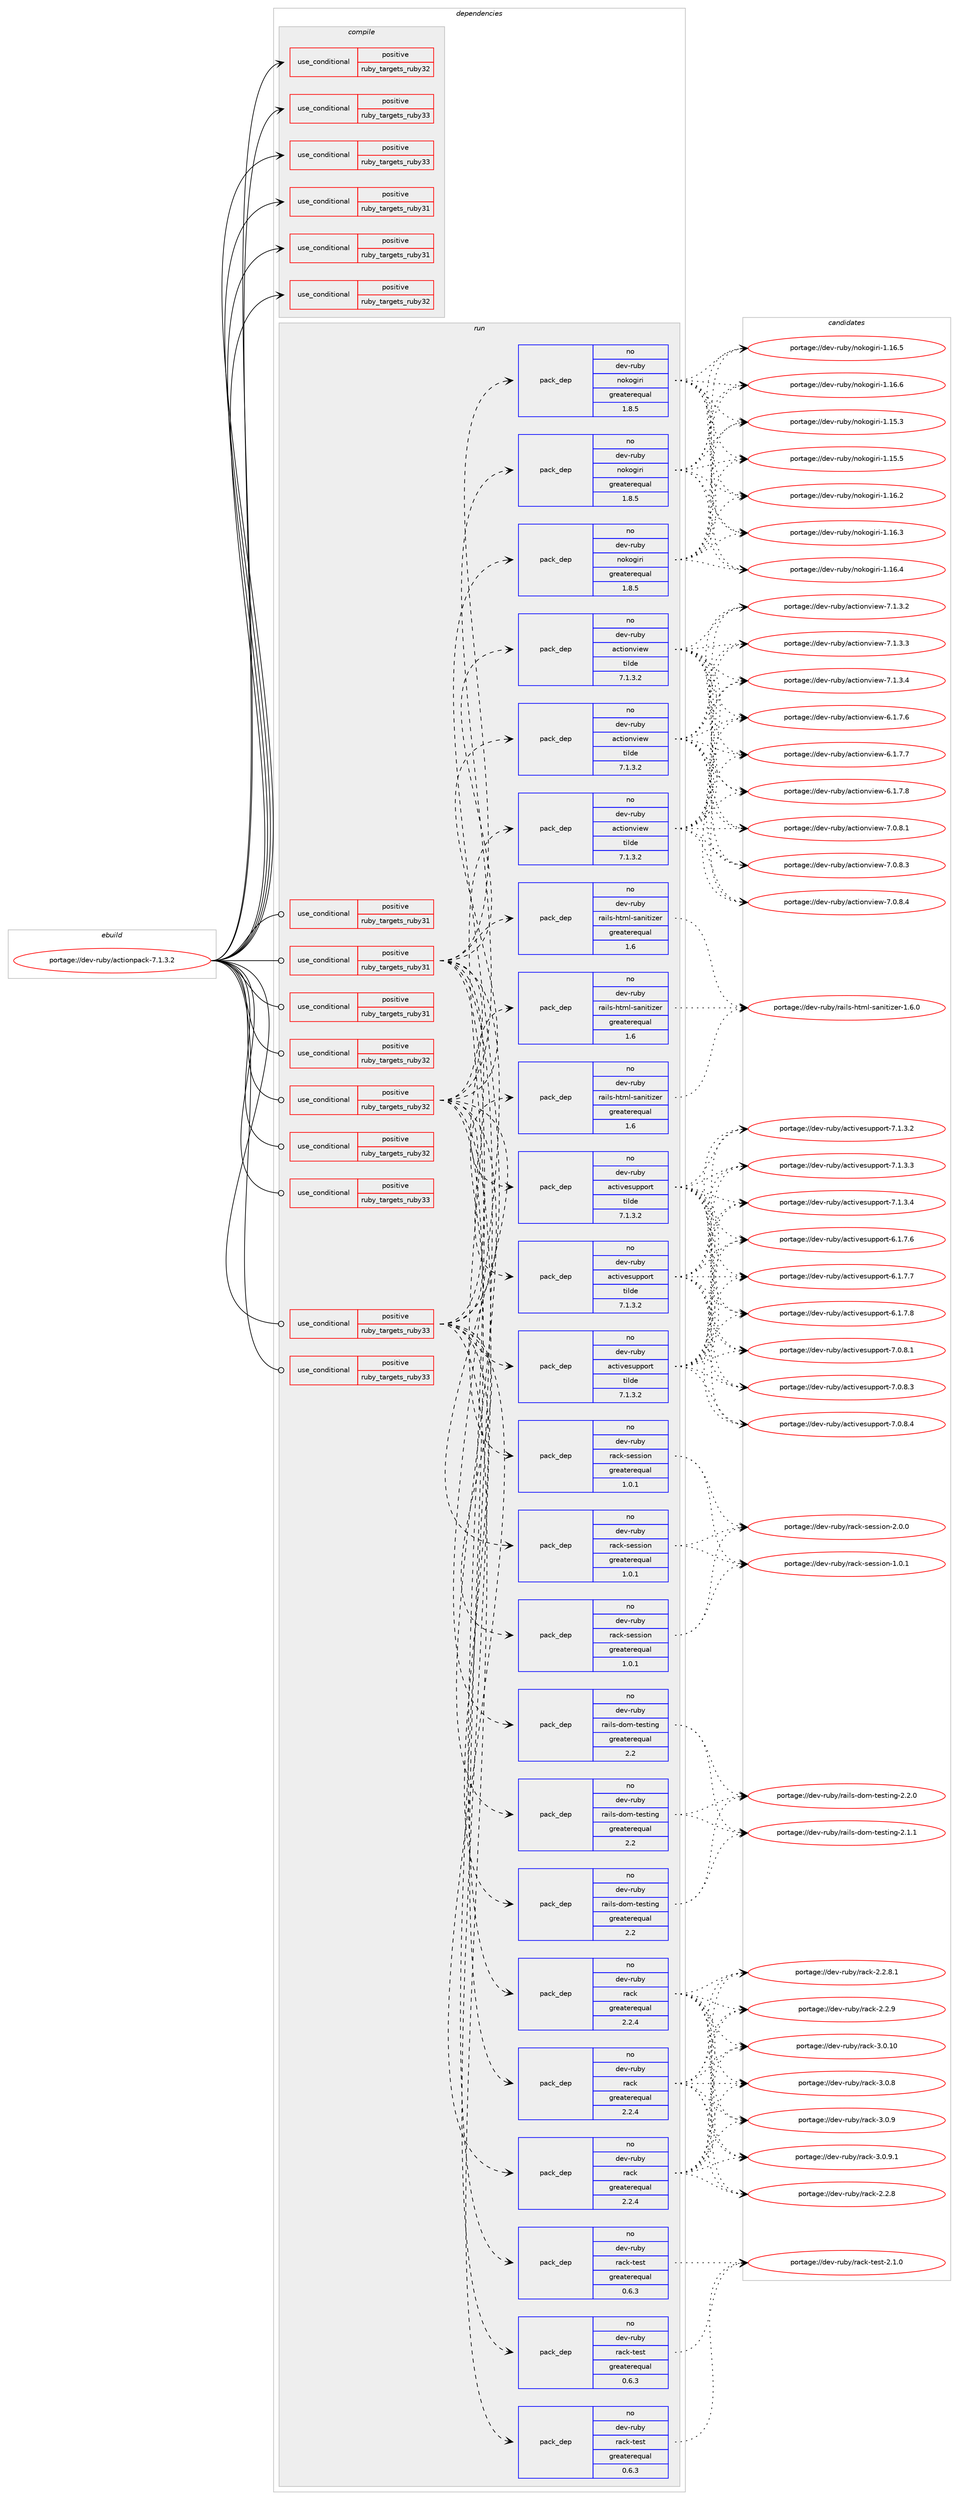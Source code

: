 digraph prolog {

# *************
# Graph options
# *************

newrank=true;
concentrate=true;
compound=true;
graph [rankdir=LR,fontname=Helvetica,fontsize=10,ranksep=1.5];#, ranksep=2.5, nodesep=0.2];
edge  [arrowhead=vee];
node  [fontname=Helvetica,fontsize=10];

# **********
# The ebuild
# **********

subgraph cluster_leftcol {
color=gray;
rank=same;
label=<<i>ebuild</i>>;
id [label="portage://dev-ruby/actionpack-7.1.3.2", color=red, width=4, href="../dev-ruby/actionpack-7.1.3.2.svg"];
}

# ****************
# The dependencies
# ****************

subgraph cluster_midcol {
color=gray;
label=<<i>dependencies</i>>;
subgraph cluster_compile {
fillcolor="#eeeeee";
style=filled;
label=<<i>compile</i>>;
subgraph cond41926 {
dependency87923 [label=<<TABLE BORDER="0" CELLBORDER="1" CELLSPACING="0" CELLPADDING="4"><TR><TD ROWSPAN="3" CELLPADDING="10">use_conditional</TD></TR><TR><TD>positive</TD></TR><TR><TD>ruby_targets_ruby31</TD></TR></TABLE>>, shape=none, color=red];
# *** BEGIN UNKNOWN DEPENDENCY TYPE (TODO) ***
# dependency87923 -> package_dependency(portage://dev-ruby/actionpack-7.1.3.2,install,no,dev-lang,ruby,none,[,,],[slot(3.1)],[])
# *** END UNKNOWN DEPENDENCY TYPE (TODO) ***

}
id:e -> dependency87923:w [weight=20,style="solid",arrowhead="vee"];
subgraph cond41927 {
dependency87924 [label=<<TABLE BORDER="0" CELLBORDER="1" CELLSPACING="0" CELLPADDING="4"><TR><TD ROWSPAN="3" CELLPADDING="10">use_conditional</TD></TR><TR><TD>positive</TD></TR><TR><TD>ruby_targets_ruby31</TD></TR></TABLE>>, shape=none, color=red];
# *** BEGIN UNKNOWN DEPENDENCY TYPE (TODO) ***
# dependency87924 -> package_dependency(portage://dev-ruby/actionpack-7.1.3.2,install,no,virtual,rubygems,none,[,,],[],[use(enable(ruby_targets_ruby31),negative)])
# *** END UNKNOWN DEPENDENCY TYPE (TODO) ***

}
id:e -> dependency87924:w [weight=20,style="solid",arrowhead="vee"];
subgraph cond41928 {
dependency87925 [label=<<TABLE BORDER="0" CELLBORDER="1" CELLSPACING="0" CELLPADDING="4"><TR><TD ROWSPAN="3" CELLPADDING="10">use_conditional</TD></TR><TR><TD>positive</TD></TR><TR><TD>ruby_targets_ruby32</TD></TR></TABLE>>, shape=none, color=red];
# *** BEGIN UNKNOWN DEPENDENCY TYPE (TODO) ***
# dependency87925 -> package_dependency(portage://dev-ruby/actionpack-7.1.3.2,install,no,dev-lang,ruby,none,[,,],[slot(3.2)],[])
# *** END UNKNOWN DEPENDENCY TYPE (TODO) ***

}
id:e -> dependency87925:w [weight=20,style="solid",arrowhead="vee"];
subgraph cond41929 {
dependency87926 [label=<<TABLE BORDER="0" CELLBORDER="1" CELLSPACING="0" CELLPADDING="4"><TR><TD ROWSPAN="3" CELLPADDING="10">use_conditional</TD></TR><TR><TD>positive</TD></TR><TR><TD>ruby_targets_ruby32</TD></TR></TABLE>>, shape=none, color=red];
# *** BEGIN UNKNOWN DEPENDENCY TYPE (TODO) ***
# dependency87926 -> package_dependency(portage://dev-ruby/actionpack-7.1.3.2,install,no,virtual,rubygems,none,[,,],[],[use(enable(ruby_targets_ruby32),negative)])
# *** END UNKNOWN DEPENDENCY TYPE (TODO) ***

}
id:e -> dependency87926:w [weight=20,style="solid",arrowhead="vee"];
subgraph cond41930 {
dependency87927 [label=<<TABLE BORDER="0" CELLBORDER="1" CELLSPACING="0" CELLPADDING="4"><TR><TD ROWSPAN="3" CELLPADDING="10">use_conditional</TD></TR><TR><TD>positive</TD></TR><TR><TD>ruby_targets_ruby33</TD></TR></TABLE>>, shape=none, color=red];
# *** BEGIN UNKNOWN DEPENDENCY TYPE (TODO) ***
# dependency87927 -> package_dependency(portage://dev-ruby/actionpack-7.1.3.2,install,no,dev-lang,ruby,none,[,,],[slot(3.3)],[])
# *** END UNKNOWN DEPENDENCY TYPE (TODO) ***

}
id:e -> dependency87927:w [weight=20,style="solid",arrowhead="vee"];
subgraph cond41931 {
dependency87928 [label=<<TABLE BORDER="0" CELLBORDER="1" CELLSPACING="0" CELLPADDING="4"><TR><TD ROWSPAN="3" CELLPADDING="10">use_conditional</TD></TR><TR><TD>positive</TD></TR><TR><TD>ruby_targets_ruby33</TD></TR></TABLE>>, shape=none, color=red];
# *** BEGIN UNKNOWN DEPENDENCY TYPE (TODO) ***
# dependency87928 -> package_dependency(portage://dev-ruby/actionpack-7.1.3.2,install,no,virtual,rubygems,none,[,,],[],[use(enable(ruby_targets_ruby33),negative)])
# *** END UNKNOWN DEPENDENCY TYPE (TODO) ***

}
id:e -> dependency87928:w [weight=20,style="solid",arrowhead="vee"];
}
subgraph cluster_compileandrun {
fillcolor="#eeeeee";
style=filled;
label=<<i>compile and run</i>>;
}
subgraph cluster_run {
fillcolor="#eeeeee";
style=filled;
label=<<i>run</i>>;
subgraph cond41932 {
dependency87929 [label=<<TABLE BORDER="0" CELLBORDER="1" CELLSPACING="0" CELLPADDING="4"><TR><TD ROWSPAN="3" CELLPADDING="10">use_conditional</TD></TR><TR><TD>positive</TD></TR><TR><TD>ruby_targets_ruby31</TD></TR></TABLE>>, shape=none, color=red];
# *** BEGIN UNKNOWN DEPENDENCY TYPE (TODO) ***
# dependency87929 -> package_dependency(portage://dev-ruby/actionpack-7.1.3.2,run,no,dev-lang,ruby,none,[,,],[slot(3.1)],[])
# *** END UNKNOWN DEPENDENCY TYPE (TODO) ***

}
id:e -> dependency87929:w [weight=20,style="solid",arrowhead="odot"];
subgraph cond41933 {
dependency87930 [label=<<TABLE BORDER="0" CELLBORDER="1" CELLSPACING="0" CELLPADDING="4"><TR><TD ROWSPAN="3" CELLPADDING="10">use_conditional</TD></TR><TR><TD>positive</TD></TR><TR><TD>ruby_targets_ruby31</TD></TR></TABLE>>, shape=none, color=red];
subgraph pack44757 {
dependency87931 [label=<<TABLE BORDER="0" CELLBORDER="1" CELLSPACING="0" CELLPADDING="4" WIDTH="220"><TR><TD ROWSPAN="6" CELLPADDING="30">pack_dep</TD></TR><TR><TD WIDTH="110">no</TD></TR><TR><TD>dev-ruby</TD></TR><TR><TD>actionview</TD></TR><TR><TD>tilde</TD></TR><TR><TD>7.1.3.2</TD></TR></TABLE>>, shape=none, color=blue];
}
dependency87930:e -> dependency87931:w [weight=20,style="dashed",arrowhead="vee"];
subgraph pack44758 {
dependency87932 [label=<<TABLE BORDER="0" CELLBORDER="1" CELLSPACING="0" CELLPADDING="4" WIDTH="220"><TR><TD ROWSPAN="6" CELLPADDING="30">pack_dep</TD></TR><TR><TD WIDTH="110">no</TD></TR><TR><TD>dev-ruby</TD></TR><TR><TD>activesupport</TD></TR><TR><TD>tilde</TD></TR><TR><TD>7.1.3.2</TD></TR></TABLE>>, shape=none, color=blue];
}
dependency87930:e -> dependency87932:w [weight=20,style="dashed",arrowhead="vee"];
subgraph pack44759 {
dependency87933 [label=<<TABLE BORDER="0" CELLBORDER="1" CELLSPACING="0" CELLPADDING="4" WIDTH="220"><TR><TD ROWSPAN="6" CELLPADDING="30">pack_dep</TD></TR><TR><TD WIDTH="110">no</TD></TR><TR><TD>dev-ruby</TD></TR><TR><TD>nokogiri</TD></TR><TR><TD>greaterequal</TD></TR><TR><TD>1.8.5</TD></TR></TABLE>>, shape=none, color=blue];
}
dependency87930:e -> dependency87933:w [weight=20,style="dashed",arrowhead="vee"];
subgraph pack44760 {
dependency87934 [label=<<TABLE BORDER="0" CELLBORDER="1" CELLSPACING="0" CELLPADDING="4" WIDTH="220"><TR><TD ROWSPAN="6" CELLPADDING="30">pack_dep</TD></TR><TR><TD WIDTH="110">no</TD></TR><TR><TD>dev-ruby</TD></TR><TR><TD>rack</TD></TR><TR><TD>greaterequal</TD></TR><TR><TD>2.2.4</TD></TR></TABLE>>, shape=none, color=blue];
}
dependency87930:e -> dependency87934:w [weight=20,style="dashed",arrowhead="vee"];
subgraph pack44761 {
dependency87935 [label=<<TABLE BORDER="0" CELLBORDER="1" CELLSPACING="0" CELLPADDING="4" WIDTH="220"><TR><TD ROWSPAN="6" CELLPADDING="30">pack_dep</TD></TR><TR><TD WIDTH="110">no</TD></TR><TR><TD>dev-ruby</TD></TR><TR><TD>rack-session</TD></TR><TR><TD>greaterequal</TD></TR><TR><TD>1.0.1</TD></TR></TABLE>>, shape=none, color=blue];
}
dependency87930:e -> dependency87935:w [weight=20,style="dashed",arrowhead="vee"];
subgraph pack44762 {
dependency87936 [label=<<TABLE BORDER="0" CELLBORDER="1" CELLSPACING="0" CELLPADDING="4" WIDTH="220"><TR><TD ROWSPAN="6" CELLPADDING="30">pack_dep</TD></TR><TR><TD WIDTH="110">no</TD></TR><TR><TD>dev-ruby</TD></TR><TR><TD>rack-test</TD></TR><TR><TD>greaterequal</TD></TR><TR><TD>0.6.3</TD></TR></TABLE>>, shape=none, color=blue];
}
dependency87930:e -> dependency87936:w [weight=20,style="dashed",arrowhead="vee"];
subgraph pack44763 {
dependency87937 [label=<<TABLE BORDER="0" CELLBORDER="1" CELLSPACING="0" CELLPADDING="4" WIDTH="220"><TR><TD ROWSPAN="6" CELLPADDING="30">pack_dep</TD></TR><TR><TD WIDTH="110">no</TD></TR><TR><TD>dev-ruby</TD></TR><TR><TD>rails-dom-testing</TD></TR><TR><TD>greaterequal</TD></TR><TR><TD>2.2</TD></TR></TABLE>>, shape=none, color=blue];
}
dependency87930:e -> dependency87937:w [weight=20,style="dashed",arrowhead="vee"];
subgraph pack44764 {
dependency87938 [label=<<TABLE BORDER="0" CELLBORDER="1" CELLSPACING="0" CELLPADDING="4" WIDTH="220"><TR><TD ROWSPAN="6" CELLPADDING="30">pack_dep</TD></TR><TR><TD WIDTH="110">no</TD></TR><TR><TD>dev-ruby</TD></TR><TR><TD>rails-html-sanitizer</TD></TR><TR><TD>greaterequal</TD></TR><TR><TD>1.6</TD></TR></TABLE>>, shape=none, color=blue];
}
dependency87930:e -> dependency87938:w [weight=20,style="dashed",arrowhead="vee"];
}
id:e -> dependency87930:w [weight=20,style="solid",arrowhead="odot"];
subgraph cond41934 {
dependency87939 [label=<<TABLE BORDER="0" CELLBORDER="1" CELLSPACING="0" CELLPADDING="4"><TR><TD ROWSPAN="3" CELLPADDING="10">use_conditional</TD></TR><TR><TD>positive</TD></TR><TR><TD>ruby_targets_ruby31</TD></TR></TABLE>>, shape=none, color=red];
# *** BEGIN UNKNOWN DEPENDENCY TYPE (TODO) ***
# dependency87939 -> package_dependency(portage://dev-ruby/actionpack-7.1.3.2,run,no,virtual,rubygems,none,[,,],[],[use(enable(ruby_targets_ruby31),negative)])
# *** END UNKNOWN DEPENDENCY TYPE (TODO) ***

}
id:e -> dependency87939:w [weight=20,style="solid",arrowhead="odot"];
subgraph cond41935 {
dependency87940 [label=<<TABLE BORDER="0" CELLBORDER="1" CELLSPACING="0" CELLPADDING="4"><TR><TD ROWSPAN="3" CELLPADDING="10">use_conditional</TD></TR><TR><TD>positive</TD></TR><TR><TD>ruby_targets_ruby32</TD></TR></TABLE>>, shape=none, color=red];
# *** BEGIN UNKNOWN DEPENDENCY TYPE (TODO) ***
# dependency87940 -> package_dependency(portage://dev-ruby/actionpack-7.1.3.2,run,no,dev-lang,ruby,none,[,,],[slot(3.2)],[])
# *** END UNKNOWN DEPENDENCY TYPE (TODO) ***

}
id:e -> dependency87940:w [weight=20,style="solid",arrowhead="odot"];
subgraph cond41936 {
dependency87941 [label=<<TABLE BORDER="0" CELLBORDER="1" CELLSPACING="0" CELLPADDING="4"><TR><TD ROWSPAN="3" CELLPADDING="10">use_conditional</TD></TR><TR><TD>positive</TD></TR><TR><TD>ruby_targets_ruby32</TD></TR></TABLE>>, shape=none, color=red];
subgraph pack44765 {
dependency87942 [label=<<TABLE BORDER="0" CELLBORDER="1" CELLSPACING="0" CELLPADDING="4" WIDTH="220"><TR><TD ROWSPAN="6" CELLPADDING="30">pack_dep</TD></TR><TR><TD WIDTH="110">no</TD></TR><TR><TD>dev-ruby</TD></TR><TR><TD>actionview</TD></TR><TR><TD>tilde</TD></TR><TR><TD>7.1.3.2</TD></TR></TABLE>>, shape=none, color=blue];
}
dependency87941:e -> dependency87942:w [weight=20,style="dashed",arrowhead="vee"];
subgraph pack44766 {
dependency87943 [label=<<TABLE BORDER="0" CELLBORDER="1" CELLSPACING="0" CELLPADDING="4" WIDTH="220"><TR><TD ROWSPAN="6" CELLPADDING="30">pack_dep</TD></TR><TR><TD WIDTH="110">no</TD></TR><TR><TD>dev-ruby</TD></TR><TR><TD>activesupport</TD></TR><TR><TD>tilde</TD></TR><TR><TD>7.1.3.2</TD></TR></TABLE>>, shape=none, color=blue];
}
dependency87941:e -> dependency87943:w [weight=20,style="dashed",arrowhead="vee"];
subgraph pack44767 {
dependency87944 [label=<<TABLE BORDER="0" CELLBORDER="1" CELLSPACING="0" CELLPADDING="4" WIDTH="220"><TR><TD ROWSPAN="6" CELLPADDING="30">pack_dep</TD></TR><TR><TD WIDTH="110">no</TD></TR><TR><TD>dev-ruby</TD></TR><TR><TD>nokogiri</TD></TR><TR><TD>greaterequal</TD></TR><TR><TD>1.8.5</TD></TR></TABLE>>, shape=none, color=blue];
}
dependency87941:e -> dependency87944:w [weight=20,style="dashed",arrowhead="vee"];
subgraph pack44768 {
dependency87945 [label=<<TABLE BORDER="0" CELLBORDER="1" CELLSPACING="0" CELLPADDING="4" WIDTH="220"><TR><TD ROWSPAN="6" CELLPADDING="30">pack_dep</TD></TR><TR><TD WIDTH="110">no</TD></TR><TR><TD>dev-ruby</TD></TR><TR><TD>rack</TD></TR><TR><TD>greaterequal</TD></TR><TR><TD>2.2.4</TD></TR></TABLE>>, shape=none, color=blue];
}
dependency87941:e -> dependency87945:w [weight=20,style="dashed",arrowhead="vee"];
subgraph pack44769 {
dependency87946 [label=<<TABLE BORDER="0" CELLBORDER="1" CELLSPACING="0" CELLPADDING="4" WIDTH="220"><TR><TD ROWSPAN="6" CELLPADDING="30">pack_dep</TD></TR><TR><TD WIDTH="110">no</TD></TR><TR><TD>dev-ruby</TD></TR><TR><TD>rack-session</TD></TR><TR><TD>greaterequal</TD></TR><TR><TD>1.0.1</TD></TR></TABLE>>, shape=none, color=blue];
}
dependency87941:e -> dependency87946:w [weight=20,style="dashed",arrowhead="vee"];
subgraph pack44770 {
dependency87947 [label=<<TABLE BORDER="0" CELLBORDER="1" CELLSPACING="0" CELLPADDING="4" WIDTH="220"><TR><TD ROWSPAN="6" CELLPADDING="30">pack_dep</TD></TR><TR><TD WIDTH="110">no</TD></TR><TR><TD>dev-ruby</TD></TR><TR><TD>rack-test</TD></TR><TR><TD>greaterequal</TD></TR><TR><TD>0.6.3</TD></TR></TABLE>>, shape=none, color=blue];
}
dependency87941:e -> dependency87947:w [weight=20,style="dashed",arrowhead="vee"];
subgraph pack44771 {
dependency87948 [label=<<TABLE BORDER="0" CELLBORDER="1" CELLSPACING="0" CELLPADDING="4" WIDTH="220"><TR><TD ROWSPAN="6" CELLPADDING="30">pack_dep</TD></TR><TR><TD WIDTH="110">no</TD></TR><TR><TD>dev-ruby</TD></TR><TR><TD>rails-dom-testing</TD></TR><TR><TD>greaterequal</TD></TR><TR><TD>2.2</TD></TR></TABLE>>, shape=none, color=blue];
}
dependency87941:e -> dependency87948:w [weight=20,style="dashed",arrowhead="vee"];
subgraph pack44772 {
dependency87949 [label=<<TABLE BORDER="0" CELLBORDER="1" CELLSPACING="0" CELLPADDING="4" WIDTH="220"><TR><TD ROWSPAN="6" CELLPADDING="30">pack_dep</TD></TR><TR><TD WIDTH="110">no</TD></TR><TR><TD>dev-ruby</TD></TR><TR><TD>rails-html-sanitizer</TD></TR><TR><TD>greaterequal</TD></TR><TR><TD>1.6</TD></TR></TABLE>>, shape=none, color=blue];
}
dependency87941:e -> dependency87949:w [weight=20,style="dashed",arrowhead="vee"];
}
id:e -> dependency87941:w [weight=20,style="solid",arrowhead="odot"];
subgraph cond41937 {
dependency87950 [label=<<TABLE BORDER="0" CELLBORDER="1" CELLSPACING="0" CELLPADDING="4"><TR><TD ROWSPAN="3" CELLPADDING="10">use_conditional</TD></TR><TR><TD>positive</TD></TR><TR><TD>ruby_targets_ruby32</TD></TR></TABLE>>, shape=none, color=red];
# *** BEGIN UNKNOWN DEPENDENCY TYPE (TODO) ***
# dependency87950 -> package_dependency(portage://dev-ruby/actionpack-7.1.3.2,run,no,virtual,rubygems,none,[,,],[],[use(enable(ruby_targets_ruby32),negative)])
# *** END UNKNOWN DEPENDENCY TYPE (TODO) ***

}
id:e -> dependency87950:w [weight=20,style="solid",arrowhead="odot"];
subgraph cond41938 {
dependency87951 [label=<<TABLE BORDER="0" CELLBORDER="1" CELLSPACING="0" CELLPADDING="4"><TR><TD ROWSPAN="3" CELLPADDING="10">use_conditional</TD></TR><TR><TD>positive</TD></TR><TR><TD>ruby_targets_ruby33</TD></TR></TABLE>>, shape=none, color=red];
# *** BEGIN UNKNOWN DEPENDENCY TYPE (TODO) ***
# dependency87951 -> package_dependency(portage://dev-ruby/actionpack-7.1.3.2,run,no,dev-lang,ruby,none,[,,],[slot(3.3)],[])
# *** END UNKNOWN DEPENDENCY TYPE (TODO) ***

}
id:e -> dependency87951:w [weight=20,style="solid",arrowhead="odot"];
subgraph cond41939 {
dependency87952 [label=<<TABLE BORDER="0" CELLBORDER="1" CELLSPACING="0" CELLPADDING="4"><TR><TD ROWSPAN="3" CELLPADDING="10">use_conditional</TD></TR><TR><TD>positive</TD></TR><TR><TD>ruby_targets_ruby33</TD></TR></TABLE>>, shape=none, color=red];
subgraph pack44773 {
dependency87953 [label=<<TABLE BORDER="0" CELLBORDER="1" CELLSPACING="0" CELLPADDING="4" WIDTH="220"><TR><TD ROWSPAN="6" CELLPADDING="30">pack_dep</TD></TR><TR><TD WIDTH="110">no</TD></TR><TR><TD>dev-ruby</TD></TR><TR><TD>actionview</TD></TR><TR><TD>tilde</TD></TR><TR><TD>7.1.3.2</TD></TR></TABLE>>, shape=none, color=blue];
}
dependency87952:e -> dependency87953:w [weight=20,style="dashed",arrowhead="vee"];
subgraph pack44774 {
dependency87954 [label=<<TABLE BORDER="0" CELLBORDER="1" CELLSPACING="0" CELLPADDING="4" WIDTH="220"><TR><TD ROWSPAN="6" CELLPADDING="30">pack_dep</TD></TR><TR><TD WIDTH="110">no</TD></TR><TR><TD>dev-ruby</TD></TR><TR><TD>activesupport</TD></TR><TR><TD>tilde</TD></TR><TR><TD>7.1.3.2</TD></TR></TABLE>>, shape=none, color=blue];
}
dependency87952:e -> dependency87954:w [weight=20,style="dashed",arrowhead="vee"];
subgraph pack44775 {
dependency87955 [label=<<TABLE BORDER="0" CELLBORDER="1" CELLSPACING="0" CELLPADDING="4" WIDTH="220"><TR><TD ROWSPAN="6" CELLPADDING="30">pack_dep</TD></TR><TR><TD WIDTH="110">no</TD></TR><TR><TD>dev-ruby</TD></TR><TR><TD>nokogiri</TD></TR><TR><TD>greaterequal</TD></TR><TR><TD>1.8.5</TD></TR></TABLE>>, shape=none, color=blue];
}
dependency87952:e -> dependency87955:w [weight=20,style="dashed",arrowhead="vee"];
subgraph pack44776 {
dependency87956 [label=<<TABLE BORDER="0" CELLBORDER="1" CELLSPACING="0" CELLPADDING="4" WIDTH="220"><TR><TD ROWSPAN="6" CELLPADDING="30">pack_dep</TD></TR><TR><TD WIDTH="110">no</TD></TR><TR><TD>dev-ruby</TD></TR><TR><TD>rack</TD></TR><TR><TD>greaterequal</TD></TR><TR><TD>2.2.4</TD></TR></TABLE>>, shape=none, color=blue];
}
dependency87952:e -> dependency87956:w [weight=20,style="dashed",arrowhead="vee"];
subgraph pack44777 {
dependency87957 [label=<<TABLE BORDER="0" CELLBORDER="1" CELLSPACING="0" CELLPADDING="4" WIDTH="220"><TR><TD ROWSPAN="6" CELLPADDING="30">pack_dep</TD></TR><TR><TD WIDTH="110">no</TD></TR><TR><TD>dev-ruby</TD></TR><TR><TD>rack-session</TD></TR><TR><TD>greaterequal</TD></TR><TR><TD>1.0.1</TD></TR></TABLE>>, shape=none, color=blue];
}
dependency87952:e -> dependency87957:w [weight=20,style="dashed",arrowhead="vee"];
subgraph pack44778 {
dependency87958 [label=<<TABLE BORDER="0" CELLBORDER="1" CELLSPACING="0" CELLPADDING="4" WIDTH="220"><TR><TD ROWSPAN="6" CELLPADDING="30">pack_dep</TD></TR><TR><TD WIDTH="110">no</TD></TR><TR><TD>dev-ruby</TD></TR><TR><TD>rack-test</TD></TR><TR><TD>greaterequal</TD></TR><TR><TD>0.6.3</TD></TR></TABLE>>, shape=none, color=blue];
}
dependency87952:e -> dependency87958:w [weight=20,style="dashed",arrowhead="vee"];
subgraph pack44779 {
dependency87959 [label=<<TABLE BORDER="0" CELLBORDER="1" CELLSPACING="0" CELLPADDING="4" WIDTH="220"><TR><TD ROWSPAN="6" CELLPADDING="30">pack_dep</TD></TR><TR><TD WIDTH="110">no</TD></TR><TR><TD>dev-ruby</TD></TR><TR><TD>rails-dom-testing</TD></TR><TR><TD>greaterequal</TD></TR><TR><TD>2.2</TD></TR></TABLE>>, shape=none, color=blue];
}
dependency87952:e -> dependency87959:w [weight=20,style="dashed",arrowhead="vee"];
subgraph pack44780 {
dependency87960 [label=<<TABLE BORDER="0" CELLBORDER="1" CELLSPACING="0" CELLPADDING="4" WIDTH="220"><TR><TD ROWSPAN="6" CELLPADDING="30">pack_dep</TD></TR><TR><TD WIDTH="110">no</TD></TR><TR><TD>dev-ruby</TD></TR><TR><TD>rails-html-sanitizer</TD></TR><TR><TD>greaterequal</TD></TR><TR><TD>1.6</TD></TR></TABLE>>, shape=none, color=blue];
}
dependency87952:e -> dependency87960:w [weight=20,style="dashed",arrowhead="vee"];
}
id:e -> dependency87952:w [weight=20,style="solid",arrowhead="odot"];
subgraph cond41940 {
dependency87961 [label=<<TABLE BORDER="0" CELLBORDER="1" CELLSPACING="0" CELLPADDING="4"><TR><TD ROWSPAN="3" CELLPADDING="10">use_conditional</TD></TR><TR><TD>positive</TD></TR><TR><TD>ruby_targets_ruby33</TD></TR></TABLE>>, shape=none, color=red];
# *** BEGIN UNKNOWN DEPENDENCY TYPE (TODO) ***
# dependency87961 -> package_dependency(portage://dev-ruby/actionpack-7.1.3.2,run,no,virtual,rubygems,none,[,,],[],[use(enable(ruby_targets_ruby33),negative)])
# *** END UNKNOWN DEPENDENCY TYPE (TODO) ***

}
id:e -> dependency87961:w [weight=20,style="solid",arrowhead="odot"];
}
}

# **************
# The candidates
# **************

subgraph cluster_choices {
rank=same;
color=gray;
label=<<i>candidates</i>>;

subgraph choice44757 {
color=black;
nodesep=1;
choice10010111845114117981214797991161051111101181051011194554464946554654 [label="portage://dev-ruby/actionview-6.1.7.6", color=red, width=4,href="../dev-ruby/actionview-6.1.7.6.svg"];
choice10010111845114117981214797991161051111101181051011194554464946554655 [label="portage://dev-ruby/actionview-6.1.7.7", color=red, width=4,href="../dev-ruby/actionview-6.1.7.7.svg"];
choice10010111845114117981214797991161051111101181051011194554464946554656 [label="portage://dev-ruby/actionview-6.1.7.8", color=red, width=4,href="../dev-ruby/actionview-6.1.7.8.svg"];
choice10010111845114117981214797991161051111101181051011194555464846564649 [label="portage://dev-ruby/actionview-7.0.8.1", color=red, width=4,href="../dev-ruby/actionview-7.0.8.1.svg"];
choice10010111845114117981214797991161051111101181051011194555464846564651 [label="portage://dev-ruby/actionview-7.0.8.3", color=red, width=4,href="../dev-ruby/actionview-7.0.8.3.svg"];
choice10010111845114117981214797991161051111101181051011194555464846564652 [label="portage://dev-ruby/actionview-7.0.8.4", color=red, width=4,href="../dev-ruby/actionview-7.0.8.4.svg"];
choice10010111845114117981214797991161051111101181051011194555464946514650 [label="portage://dev-ruby/actionview-7.1.3.2", color=red, width=4,href="../dev-ruby/actionview-7.1.3.2.svg"];
choice10010111845114117981214797991161051111101181051011194555464946514651 [label="portage://dev-ruby/actionview-7.1.3.3", color=red, width=4,href="../dev-ruby/actionview-7.1.3.3.svg"];
choice10010111845114117981214797991161051111101181051011194555464946514652 [label="portage://dev-ruby/actionview-7.1.3.4", color=red, width=4,href="../dev-ruby/actionview-7.1.3.4.svg"];
dependency87931:e -> choice10010111845114117981214797991161051111101181051011194554464946554654:w [style=dotted,weight="100"];
dependency87931:e -> choice10010111845114117981214797991161051111101181051011194554464946554655:w [style=dotted,weight="100"];
dependency87931:e -> choice10010111845114117981214797991161051111101181051011194554464946554656:w [style=dotted,weight="100"];
dependency87931:e -> choice10010111845114117981214797991161051111101181051011194555464846564649:w [style=dotted,weight="100"];
dependency87931:e -> choice10010111845114117981214797991161051111101181051011194555464846564651:w [style=dotted,weight="100"];
dependency87931:e -> choice10010111845114117981214797991161051111101181051011194555464846564652:w [style=dotted,weight="100"];
dependency87931:e -> choice10010111845114117981214797991161051111101181051011194555464946514650:w [style=dotted,weight="100"];
dependency87931:e -> choice10010111845114117981214797991161051111101181051011194555464946514651:w [style=dotted,weight="100"];
dependency87931:e -> choice10010111845114117981214797991161051111101181051011194555464946514652:w [style=dotted,weight="100"];
}
subgraph choice44758 {
color=black;
nodesep=1;
choice10010111845114117981214797991161051181011151171121121111141164554464946554654 [label="portage://dev-ruby/activesupport-6.1.7.6", color=red, width=4,href="../dev-ruby/activesupport-6.1.7.6.svg"];
choice10010111845114117981214797991161051181011151171121121111141164554464946554655 [label="portage://dev-ruby/activesupport-6.1.7.7", color=red, width=4,href="../dev-ruby/activesupport-6.1.7.7.svg"];
choice10010111845114117981214797991161051181011151171121121111141164554464946554656 [label="portage://dev-ruby/activesupport-6.1.7.8", color=red, width=4,href="../dev-ruby/activesupport-6.1.7.8.svg"];
choice10010111845114117981214797991161051181011151171121121111141164555464846564649 [label="portage://dev-ruby/activesupport-7.0.8.1", color=red, width=4,href="../dev-ruby/activesupport-7.0.8.1.svg"];
choice10010111845114117981214797991161051181011151171121121111141164555464846564651 [label="portage://dev-ruby/activesupport-7.0.8.3", color=red, width=4,href="../dev-ruby/activesupport-7.0.8.3.svg"];
choice10010111845114117981214797991161051181011151171121121111141164555464846564652 [label="portage://dev-ruby/activesupport-7.0.8.4", color=red, width=4,href="../dev-ruby/activesupport-7.0.8.4.svg"];
choice10010111845114117981214797991161051181011151171121121111141164555464946514650 [label="portage://dev-ruby/activesupport-7.1.3.2", color=red, width=4,href="../dev-ruby/activesupport-7.1.3.2.svg"];
choice10010111845114117981214797991161051181011151171121121111141164555464946514651 [label="portage://dev-ruby/activesupport-7.1.3.3", color=red, width=4,href="../dev-ruby/activesupport-7.1.3.3.svg"];
choice10010111845114117981214797991161051181011151171121121111141164555464946514652 [label="portage://dev-ruby/activesupport-7.1.3.4", color=red, width=4,href="../dev-ruby/activesupport-7.1.3.4.svg"];
dependency87932:e -> choice10010111845114117981214797991161051181011151171121121111141164554464946554654:w [style=dotted,weight="100"];
dependency87932:e -> choice10010111845114117981214797991161051181011151171121121111141164554464946554655:w [style=dotted,weight="100"];
dependency87932:e -> choice10010111845114117981214797991161051181011151171121121111141164554464946554656:w [style=dotted,weight="100"];
dependency87932:e -> choice10010111845114117981214797991161051181011151171121121111141164555464846564649:w [style=dotted,weight="100"];
dependency87932:e -> choice10010111845114117981214797991161051181011151171121121111141164555464846564651:w [style=dotted,weight="100"];
dependency87932:e -> choice10010111845114117981214797991161051181011151171121121111141164555464846564652:w [style=dotted,weight="100"];
dependency87932:e -> choice10010111845114117981214797991161051181011151171121121111141164555464946514650:w [style=dotted,weight="100"];
dependency87932:e -> choice10010111845114117981214797991161051181011151171121121111141164555464946514651:w [style=dotted,weight="100"];
dependency87932:e -> choice10010111845114117981214797991161051181011151171121121111141164555464946514652:w [style=dotted,weight="100"];
}
subgraph choice44759 {
color=black;
nodesep=1;
choice10010111845114117981214711011110711110310511410545494649534651 [label="portage://dev-ruby/nokogiri-1.15.3", color=red, width=4,href="../dev-ruby/nokogiri-1.15.3.svg"];
choice10010111845114117981214711011110711110310511410545494649534653 [label="portage://dev-ruby/nokogiri-1.15.5", color=red, width=4,href="../dev-ruby/nokogiri-1.15.5.svg"];
choice10010111845114117981214711011110711110310511410545494649544650 [label="portage://dev-ruby/nokogiri-1.16.2", color=red, width=4,href="../dev-ruby/nokogiri-1.16.2.svg"];
choice10010111845114117981214711011110711110310511410545494649544651 [label="portage://dev-ruby/nokogiri-1.16.3", color=red, width=4,href="../dev-ruby/nokogiri-1.16.3.svg"];
choice10010111845114117981214711011110711110310511410545494649544652 [label="portage://dev-ruby/nokogiri-1.16.4", color=red, width=4,href="../dev-ruby/nokogiri-1.16.4.svg"];
choice10010111845114117981214711011110711110310511410545494649544653 [label="portage://dev-ruby/nokogiri-1.16.5", color=red, width=4,href="../dev-ruby/nokogiri-1.16.5.svg"];
choice10010111845114117981214711011110711110310511410545494649544654 [label="portage://dev-ruby/nokogiri-1.16.6", color=red, width=4,href="../dev-ruby/nokogiri-1.16.6.svg"];
dependency87933:e -> choice10010111845114117981214711011110711110310511410545494649534651:w [style=dotted,weight="100"];
dependency87933:e -> choice10010111845114117981214711011110711110310511410545494649534653:w [style=dotted,weight="100"];
dependency87933:e -> choice10010111845114117981214711011110711110310511410545494649544650:w [style=dotted,weight="100"];
dependency87933:e -> choice10010111845114117981214711011110711110310511410545494649544651:w [style=dotted,weight="100"];
dependency87933:e -> choice10010111845114117981214711011110711110310511410545494649544652:w [style=dotted,weight="100"];
dependency87933:e -> choice10010111845114117981214711011110711110310511410545494649544653:w [style=dotted,weight="100"];
dependency87933:e -> choice10010111845114117981214711011110711110310511410545494649544654:w [style=dotted,weight="100"];
}
subgraph choice44760 {
color=black;
nodesep=1;
choice1001011184511411798121471149799107455046504656 [label="portage://dev-ruby/rack-2.2.8", color=red, width=4,href="../dev-ruby/rack-2.2.8.svg"];
choice10010111845114117981214711497991074550465046564649 [label="portage://dev-ruby/rack-2.2.8.1", color=red, width=4,href="../dev-ruby/rack-2.2.8.1.svg"];
choice1001011184511411798121471149799107455046504657 [label="portage://dev-ruby/rack-2.2.9", color=red, width=4,href="../dev-ruby/rack-2.2.9.svg"];
choice100101118451141179812147114979910745514648464948 [label="portage://dev-ruby/rack-3.0.10", color=red, width=4,href="../dev-ruby/rack-3.0.10.svg"];
choice1001011184511411798121471149799107455146484656 [label="portage://dev-ruby/rack-3.0.8", color=red, width=4,href="../dev-ruby/rack-3.0.8.svg"];
choice1001011184511411798121471149799107455146484657 [label="portage://dev-ruby/rack-3.0.9", color=red, width=4,href="../dev-ruby/rack-3.0.9.svg"];
choice10010111845114117981214711497991074551464846574649 [label="portage://dev-ruby/rack-3.0.9.1", color=red, width=4,href="../dev-ruby/rack-3.0.9.1.svg"];
dependency87934:e -> choice1001011184511411798121471149799107455046504656:w [style=dotted,weight="100"];
dependency87934:e -> choice10010111845114117981214711497991074550465046564649:w [style=dotted,weight="100"];
dependency87934:e -> choice1001011184511411798121471149799107455046504657:w [style=dotted,weight="100"];
dependency87934:e -> choice100101118451141179812147114979910745514648464948:w [style=dotted,weight="100"];
dependency87934:e -> choice1001011184511411798121471149799107455146484656:w [style=dotted,weight="100"];
dependency87934:e -> choice1001011184511411798121471149799107455146484657:w [style=dotted,weight="100"];
dependency87934:e -> choice10010111845114117981214711497991074551464846574649:w [style=dotted,weight="100"];
}
subgraph choice44761 {
color=black;
nodesep=1;
choice100101118451141179812147114979910745115101115115105111110454946484649 [label="portage://dev-ruby/rack-session-1.0.1", color=red, width=4,href="../dev-ruby/rack-session-1.0.1.svg"];
choice100101118451141179812147114979910745115101115115105111110455046484648 [label="portage://dev-ruby/rack-session-2.0.0", color=red, width=4,href="../dev-ruby/rack-session-2.0.0.svg"];
dependency87935:e -> choice100101118451141179812147114979910745115101115115105111110454946484649:w [style=dotted,weight="100"];
dependency87935:e -> choice100101118451141179812147114979910745115101115115105111110455046484648:w [style=dotted,weight="100"];
}
subgraph choice44762 {
color=black;
nodesep=1;
choice100101118451141179812147114979910745116101115116455046494648 [label="portage://dev-ruby/rack-test-2.1.0", color=red, width=4,href="../dev-ruby/rack-test-2.1.0.svg"];
dependency87936:e -> choice100101118451141179812147114979910745116101115116455046494648:w [style=dotted,weight="100"];
}
subgraph choice44763 {
color=black;
nodesep=1;
choice100101118451141179812147114971051081154510011110945116101115116105110103455046494649 [label="portage://dev-ruby/rails-dom-testing-2.1.1", color=red, width=4,href="../dev-ruby/rails-dom-testing-2.1.1.svg"];
choice100101118451141179812147114971051081154510011110945116101115116105110103455046504648 [label="portage://dev-ruby/rails-dom-testing-2.2.0", color=red, width=4,href="../dev-ruby/rails-dom-testing-2.2.0.svg"];
dependency87937:e -> choice100101118451141179812147114971051081154510011110945116101115116105110103455046494649:w [style=dotted,weight="100"];
dependency87937:e -> choice100101118451141179812147114971051081154510011110945116101115116105110103455046504648:w [style=dotted,weight="100"];
}
subgraph choice44764 {
color=black;
nodesep=1;
choice10010111845114117981214711497105108115451041161091084511597110105116105122101114454946544648 [label="portage://dev-ruby/rails-html-sanitizer-1.6.0", color=red, width=4,href="../dev-ruby/rails-html-sanitizer-1.6.0.svg"];
dependency87938:e -> choice10010111845114117981214711497105108115451041161091084511597110105116105122101114454946544648:w [style=dotted,weight="100"];
}
subgraph choice44765 {
color=black;
nodesep=1;
choice10010111845114117981214797991161051111101181051011194554464946554654 [label="portage://dev-ruby/actionview-6.1.7.6", color=red, width=4,href="../dev-ruby/actionview-6.1.7.6.svg"];
choice10010111845114117981214797991161051111101181051011194554464946554655 [label="portage://dev-ruby/actionview-6.1.7.7", color=red, width=4,href="../dev-ruby/actionview-6.1.7.7.svg"];
choice10010111845114117981214797991161051111101181051011194554464946554656 [label="portage://dev-ruby/actionview-6.1.7.8", color=red, width=4,href="../dev-ruby/actionview-6.1.7.8.svg"];
choice10010111845114117981214797991161051111101181051011194555464846564649 [label="portage://dev-ruby/actionview-7.0.8.1", color=red, width=4,href="../dev-ruby/actionview-7.0.8.1.svg"];
choice10010111845114117981214797991161051111101181051011194555464846564651 [label="portage://dev-ruby/actionview-7.0.8.3", color=red, width=4,href="../dev-ruby/actionview-7.0.8.3.svg"];
choice10010111845114117981214797991161051111101181051011194555464846564652 [label="portage://dev-ruby/actionview-7.0.8.4", color=red, width=4,href="../dev-ruby/actionview-7.0.8.4.svg"];
choice10010111845114117981214797991161051111101181051011194555464946514650 [label="portage://dev-ruby/actionview-7.1.3.2", color=red, width=4,href="../dev-ruby/actionview-7.1.3.2.svg"];
choice10010111845114117981214797991161051111101181051011194555464946514651 [label="portage://dev-ruby/actionview-7.1.3.3", color=red, width=4,href="../dev-ruby/actionview-7.1.3.3.svg"];
choice10010111845114117981214797991161051111101181051011194555464946514652 [label="portage://dev-ruby/actionview-7.1.3.4", color=red, width=4,href="../dev-ruby/actionview-7.1.3.4.svg"];
dependency87942:e -> choice10010111845114117981214797991161051111101181051011194554464946554654:w [style=dotted,weight="100"];
dependency87942:e -> choice10010111845114117981214797991161051111101181051011194554464946554655:w [style=dotted,weight="100"];
dependency87942:e -> choice10010111845114117981214797991161051111101181051011194554464946554656:w [style=dotted,weight="100"];
dependency87942:e -> choice10010111845114117981214797991161051111101181051011194555464846564649:w [style=dotted,weight="100"];
dependency87942:e -> choice10010111845114117981214797991161051111101181051011194555464846564651:w [style=dotted,weight="100"];
dependency87942:e -> choice10010111845114117981214797991161051111101181051011194555464846564652:w [style=dotted,weight="100"];
dependency87942:e -> choice10010111845114117981214797991161051111101181051011194555464946514650:w [style=dotted,weight="100"];
dependency87942:e -> choice10010111845114117981214797991161051111101181051011194555464946514651:w [style=dotted,weight="100"];
dependency87942:e -> choice10010111845114117981214797991161051111101181051011194555464946514652:w [style=dotted,weight="100"];
}
subgraph choice44766 {
color=black;
nodesep=1;
choice10010111845114117981214797991161051181011151171121121111141164554464946554654 [label="portage://dev-ruby/activesupport-6.1.7.6", color=red, width=4,href="../dev-ruby/activesupport-6.1.7.6.svg"];
choice10010111845114117981214797991161051181011151171121121111141164554464946554655 [label="portage://dev-ruby/activesupport-6.1.7.7", color=red, width=4,href="../dev-ruby/activesupport-6.1.7.7.svg"];
choice10010111845114117981214797991161051181011151171121121111141164554464946554656 [label="portage://dev-ruby/activesupport-6.1.7.8", color=red, width=4,href="../dev-ruby/activesupport-6.1.7.8.svg"];
choice10010111845114117981214797991161051181011151171121121111141164555464846564649 [label="portage://dev-ruby/activesupport-7.0.8.1", color=red, width=4,href="../dev-ruby/activesupport-7.0.8.1.svg"];
choice10010111845114117981214797991161051181011151171121121111141164555464846564651 [label="portage://dev-ruby/activesupport-7.0.8.3", color=red, width=4,href="../dev-ruby/activesupport-7.0.8.3.svg"];
choice10010111845114117981214797991161051181011151171121121111141164555464846564652 [label="portage://dev-ruby/activesupport-7.0.8.4", color=red, width=4,href="../dev-ruby/activesupport-7.0.8.4.svg"];
choice10010111845114117981214797991161051181011151171121121111141164555464946514650 [label="portage://dev-ruby/activesupport-7.1.3.2", color=red, width=4,href="../dev-ruby/activesupport-7.1.3.2.svg"];
choice10010111845114117981214797991161051181011151171121121111141164555464946514651 [label="portage://dev-ruby/activesupport-7.1.3.3", color=red, width=4,href="../dev-ruby/activesupport-7.1.3.3.svg"];
choice10010111845114117981214797991161051181011151171121121111141164555464946514652 [label="portage://dev-ruby/activesupport-7.1.3.4", color=red, width=4,href="../dev-ruby/activesupport-7.1.3.4.svg"];
dependency87943:e -> choice10010111845114117981214797991161051181011151171121121111141164554464946554654:w [style=dotted,weight="100"];
dependency87943:e -> choice10010111845114117981214797991161051181011151171121121111141164554464946554655:w [style=dotted,weight="100"];
dependency87943:e -> choice10010111845114117981214797991161051181011151171121121111141164554464946554656:w [style=dotted,weight="100"];
dependency87943:e -> choice10010111845114117981214797991161051181011151171121121111141164555464846564649:w [style=dotted,weight="100"];
dependency87943:e -> choice10010111845114117981214797991161051181011151171121121111141164555464846564651:w [style=dotted,weight="100"];
dependency87943:e -> choice10010111845114117981214797991161051181011151171121121111141164555464846564652:w [style=dotted,weight="100"];
dependency87943:e -> choice10010111845114117981214797991161051181011151171121121111141164555464946514650:w [style=dotted,weight="100"];
dependency87943:e -> choice10010111845114117981214797991161051181011151171121121111141164555464946514651:w [style=dotted,weight="100"];
dependency87943:e -> choice10010111845114117981214797991161051181011151171121121111141164555464946514652:w [style=dotted,weight="100"];
}
subgraph choice44767 {
color=black;
nodesep=1;
choice10010111845114117981214711011110711110310511410545494649534651 [label="portage://dev-ruby/nokogiri-1.15.3", color=red, width=4,href="../dev-ruby/nokogiri-1.15.3.svg"];
choice10010111845114117981214711011110711110310511410545494649534653 [label="portage://dev-ruby/nokogiri-1.15.5", color=red, width=4,href="../dev-ruby/nokogiri-1.15.5.svg"];
choice10010111845114117981214711011110711110310511410545494649544650 [label="portage://dev-ruby/nokogiri-1.16.2", color=red, width=4,href="../dev-ruby/nokogiri-1.16.2.svg"];
choice10010111845114117981214711011110711110310511410545494649544651 [label="portage://dev-ruby/nokogiri-1.16.3", color=red, width=4,href="../dev-ruby/nokogiri-1.16.3.svg"];
choice10010111845114117981214711011110711110310511410545494649544652 [label="portage://dev-ruby/nokogiri-1.16.4", color=red, width=4,href="../dev-ruby/nokogiri-1.16.4.svg"];
choice10010111845114117981214711011110711110310511410545494649544653 [label="portage://dev-ruby/nokogiri-1.16.5", color=red, width=4,href="../dev-ruby/nokogiri-1.16.5.svg"];
choice10010111845114117981214711011110711110310511410545494649544654 [label="portage://dev-ruby/nokogiri-1.16.6", color=red, width=4,href="../dev-ruby/nokogiri-1.16.6.svg"];
dependency87944:e -> choice10010111845114117981214711011110711110310511410545494649534651:w [style=dotted,weight="100"];
dependency87944:e -> choice10010111845114117981214711011110711110310511410545494649534653:w [style=dotted,weight="100"];
dependency87944:e -> choice10010111845114117981214711011110711110310511410545494649544650:w [style=dotted,weight="100"];
dependency87944:e -> choice10010111845114117981214711011110711110310511410545494649544651:w [style=dotted,weight="100"];
dependency87944:e -> choice10010111845114117981214711011110711110310511410545494649544652:w [style=dotted,weight="100"];
dependency87944:e -> choice10010111845114117981214711011110711110310511410545494649544653:w [style=dotted,weight="100"];
dependency87944:e -> choice10010111845114117981214711011110711110310511410545494649544654:w [style=dotted,weight="100"];
}
subgraph choice44768 {
color=black;
nodesep=1;
choice1001011184511411798121471149799107455046504656 [label="portage://dev-ruby/rack-2.2.8", color=red, width=4,href="../dev-ruby/rack-2.2.8.svg"];
choice10010111845114117981214711497991074550465046564649 [label="portage://dev-ruby/rack-2.2.8.1", color=red, width=4,href="../dev-ruby/rack-2.2.8.1.svg"];
choice1001011184511411798121471149799107455046504657 [label="portage://dev-ruby/rack-2.2.9", color=red, width=4,href="../dev-ruby/rack-2.2.9.svg"];
choice100101118451141179812147114979910745514648464948 [label="portage://dev-ruby/rack-3.0.10", color=red, width=4,href="../dev-ruby/rack-3.0.10.svg"];
choice1001011184511411798121471149799107455146484656 [label="portage://dev-ruby/rack-3.0.8", color=red, width=4,href="../dev-ruby/rack-3.0.8.svg"];
choice1001011184511411798121471149799107455146484657 [label="portage://dev-ruby/rack-3.0.9", color=red, width=4,href="../dev-ruby/rack-3.0.9.svg"];
choice10010111845114117981214711497991074551464846574649 [label="portage://dev-ruby/rack-3.0.9.1", color=red, width=4,href="../dev-ruby/rack-3.0.9.1.svg"];
dependency87945:e -> choice1001011184511411798121471149799107455046504656:w [style=dotted,weight="100"];
dependency87945:e -> choice10010111845114117981214711497991074550465046564649:w [style=dotted,weight="100"];
dependency87945:e -> choice1001011184511411798121471149799107455046504657:w [style=dotted,weight="100"];
dependency87945:e -> choice100101118451141179812147114979910745514648464948:w [style=dotted,weight="100"];
dependency87945:e -> choice1001011184511411798121471149799107455146484656:w [style=dotted,weight="100"];
dependency87945:e -> choice1001011184511411798121471149799107455146484657:w [style=dotted,weight="100"];
dependency87945:e -> choice10010111845114117981214711497991074551464846574649:w [style=dotted,weight="100"];
}
subgraph choice44769 {
color=black;
nodesep=1;
choice100101118451141179812147114979910745115101115115105111110454946484649 [label="portage://dev-ruby/rack-session-1.0.1", color=red, width=4,href="../dev-ruby/rack-session-1.0.1.svg"];
choice100101118451141179812147114979910745115101115115105111110455046484648 [label="portage://dev-ruby/rack-session-2.0.0", color=red, width=4,href="../dev-ruby/rack-session-2.0.0.svg"];
dependency87946:e -> choice100101118451141179812147114979910745115101115115105111110454946484649:w [style=dotted,weight="100"];
dependency87946:e -> choice100101118451141179812147114979910745115101115115105111110455046484648:w [style=dotted,weight="100"];
}
subgraph choice44770 {
color=black;
nodesep=1;
choice100101118451141179812147114979910745116101115116455046494648 [label="portage://dev-ruby/rack-test-2.1.0", color=red, width=4,href="../dev-ruby/rack-test-2.1.0.svg"];
dependency87947:e -> choice100101118451141179812147114979910745116101115116455046494648:w [style=dotted,weight="100"];
}
subgraph choice44771 {
color=black;
nodesep=1;
choice100101118451141179812147114971051081154510011110945116101115116105110103455046494649 [label="portage://dev-ruby/rails-dom-testing-2.1.1", color=red, width=4,href="../dev-ruby/rails-dom-testing-2.1.1.svg"];
choice100101118451141179812147114971051081154510011110945116101115116105110103455046504648 [label="portage://dev-ruby/rails-dom-testing-2.2.0", color=red, width=4,href="../dev-ruby/rails-dom-testing-2.2.0.svg"];
dependency87948:e -> choice100101118451141179812147114971051081154510011110945116101115116105110103455046494649:w [style=dotted,weight="100"];
dependency87948:e -> choice100101118451141179812147114971051081154510011110945116101115116105110103455046504648:w [style=dotted,weight="100"];
}
subgraph choice44772 {
color=black;
nodesep=1;
choice10010111845114117981214711497105108115451041161091084511597110105116105122101114454946544648 [label="portage://dev-ruby/rails-html-sanitizer-1.6.0", color=red, width=4,href="../dev-ruby/rails-html-sanitizer-1.6.0.svg"];
dependency87949:e -> choice10010111845114117981214711497105108115451041161091084511597110105116105122101114454946544648:w [style=dotted,weight="100"];
}
subgraph choice44773 {
color=black;
nodesep=1;
choice10010111845114117981214797991161051111101181051011194554464946554654 [label="portage://dev-ruby/actionview-6.1.7.6", color=red, width=4,href="../dev-ruby/actionview-6.1.7.6.svg"];
choice10010111845114117981214797991161051111101181051011194554464946554655 [label="portage://dev-ruby/actionview-6.1.7.7", color=red, width=4,href="../dev-ruby/actionview-6.1.7.7.svg"];
choice10010111845114117981214797991161051111101181051011194554464946554656 [label="portage://dev-ruby/actionview-6.1.7.8", color=red, width=4,href="../dev-ruby/actionview-6.1.7.8.svg"];
choice10010111845114117981214797991161051111101181051011194555464846564649 [label="portage://dev-ruby/actionview-7.0.8.1", color=red, width=4,href="../dev-ruby/actionview-7.0.8.1.svg"];
choice10010111845114117981214797991161051111101181051011194555464846564651 [label="portage://dev-ruby/actionview-7.0.8.3", color=red, width=4,href="../dev-ruby/actionview-7.0.8.3.svg"];
choice10010111845114117981214797991161051111101181051011194555464846564652 [label="portage://dev-ruby/actionview-7.0.8.4", color=red, width=4,href="../dev-ruby/actionview-7.0.8.4.svg"];
choice10010111845114117981214797991161051111101181051011194555464946514650 [label="portage://dev-ruby/actionview-7.1.3.2", color=red, width=4,href="../dev-ruby/actionview-7.1.3.2.svg"];
choice10010111845114117981214797991161051111101181051011194555464946514651 [label="portage://dev-ruby/actionview-7.1.3.3", color=red, width=4,href="../dev-ruby/actionview-7.1.3.3.svg"];
choice10010111845114117981214797991161051111101181051011194555464946514652 [label="portage://dev-ruby/actionview-7.1.3.4", color=red, width=4,href="../dev-ruby/actionview-7.1.3.4.svg"];
dependency87953:e -> choice10010111845114117981214797991161051111101181051011194554464946554654:w [style=dotted,weight="100"];
dependency87953:e -> choice10010111845114117981214797991161051111101181051011194554464946554655:w [style=dotted,weight="100"];
dependency87953:e -> choice10010111845114117981214797991161051111101181051011194554464946554656:w [style=dotted,weight="100"];
dependency87953:e -> choice10010111845114117981214797991161051111101181051011194555464846564649:w [style=dotted,weight="100"];
dependency87953:e -> choice10010111845114117981214797991161051111101181051011194555464846564651:w [style=dotted,weight="100"];
dependency87953:e -> choice10010111845114117981214797991161051111101181051011194555464846564652:w [style=dotted,weight="100"];
dependency87953:e -> choice10010111845114117981214797991161051111101181051011194555464946514650:w [style=dotted,weight="100"];
dependency87953:e -> choice10010111845114117981214797991161051111101181051011194555464946514651:w [style=dotted,weight="100"];
dependency87953:e -> choice10010111845114117981214797991161051111101181051011194555464946514652:w [style=dotted,weight="100"];
}
subgraph choice44774 {
color=black;
nodesep=1;
choice10010111845114117981214797991161051181011151171121121111141164554464946554654 [label="portage://dev-ruby/activesupport-6.1.7.6", color=red, width=4,href="../dev-ruby/activesupport-6.1.7.6.svg"];
choice10010111845114117981214797991161051181011151171121121111141164554464946554655 [label="portage://dev-ruby/activesupport-6.1.7.7", color=red, width=4,href="../dev-ruby/activesupport-6.1.7.7.svg"];
choice10010111845114117981214797991161051181011151171121121111141164554464946554656 [label="portage://dev-ruby/activesupport-6.1.7.8", color=red, width=4,href="../dev-ruby/activesupport-6.1.7.8.svg"];
choice10010111845114117981214797991161051181011151171121121111141164555464846564649 [label="portage://dev-ruby/activesupport-7.0.8.1", color=red, width=4,href="../dev-ruby/activesupport-7.0.8.1.svg"];
choice10010111845114117981214797991161051181011151171121121111141164555464846564651 [label="portage://dev-ruby/activesupport-7.0.8.3", color=red, width=4,href="../dev-ruby/activesupport-7.0.8.3.svg"];
choice10010111845114117981214797991161051181011151171121121111141164555464846564652 [label="portage://dev-ruby/activesupport-7.0.8.4", color=red, width=4,href="../dev-ruby/activesupport-7.0.8.4.svg"];
choice10010111845114117981214797991161051181011151171121121111141164555464946514650 [label="portage://dev-ruby/activesupport-7.1.3.2", color=red, width=4,href="../dev-ruby/activesupport-7.1.3.2.svg"];
choice10010111845114117981214797991161051181011151171121121111141164555464946514651 [label="portage://dev-ruby/activesupport-7.1.3.3", color=red, width=4,href="../dev-ruby/activesupport-7.1.3.3.svg"];
choice10010111845114117981214797991161051181011151171121121111141164555464946514652 [label="portage://dev-ruby/activesupport-7.1.3.4", color=red, width=4,href="../dev-ruby/activesupport-7.1.3.4.svg"];
dependency87954:e -> choice10010111845114117981214797991161051181011151171121121111141164554464946554654:w [style=dotted,weight="100"];
dependency87954:e -> choice10010111845114117981214797991161051181011151171121121111141164554464946554655:w [style=dotted,weight="100"];
dependency87954:e -> choice10010111845114117981214797991161051181011151171121121111141164554464946554656:w [style=dotted,weight="100"];
dependency87954:e -> choice10010111845114117981214797991161051181011151171121121111141164555464846564649:w [style=dotted,weight="100"];
dependency87954:e -> choice10010111845114117981214797991161051181011151171121121111141164555464846564651:w [style=dotted,weight="100"];
dependency87954:e -> choice10010111845114117981214797991161051181011151171121121111141164555464846564652:w [style=dotted,weight="100"];
dependency87954:e -> choice10010111845114117981214797991161051181011151171121121111141164555464946514650:w [style=dotted,weight="100"];
dependency87954:e -> choice10010111845114117981214797991161051181011151171121121111141164555464946514651:w [style=dotted,weight="100"];
dependency87954:e -> choice10010111845114117981214797991161051181011151171121121111141164555464946514652:w [style=dotted,weight="100"];
}
subgraph choice44775 {
color=black;
nodesep=1;
choice10010111845114117981214711011110711110310511410545494649534651 [label="portage://dev-ruby/nokogiri-1.15.3", color=red, width=4,href="../dev-ruby/nokogiri-1.15.3.svg"];
choice10010111845114117981214711011110711110310511410545494649534653 [label="portage://dev-ruby/nokogiri-1.15.5", color=red, width=4,href="../dev-ruby/nokogiri-1.15.5.svg"];
choice10010111845114117981214711011110711110310511410545494649544650 [label="portage://dev-ruby/nokogiri-1.16.2", color=red, width=4,href="../dev-ruby/nokogiri-1.16.2.svg"];
choice10010111845114117981214711011110711110310511410545494649544651 [label="portage://dev-ruby/nokogiri-1.16.3", color=red, width=4,href="../dev-ruby/nokogiri-1.16.3.svg"];
choice10010111845114117981214711011110711110310511410545494649544652 [label="portage://dev-ruby/nokogiri-1.16.4", color=red, width=4,href="../dev-ruby/nokogiri-1.16.4.svg"];
choice10010111845114117981214711011110711110310511410545494649544653 [label="portage://dev-ruby/nokogiri-1.16.5", color=red, width=4,href="../dev-ruby/nokogiri-1.16.5.svg"];
choice10010111845114117981214711011110711110310511410545494649544654 [label="portage://dev-ruby/nokogiri-1.16.6", color=red, width=4,href="../dev-ruby/nokogiri-1.16.6.svg"];
dependency87955:e -> choice10010111845114117981214711011110711110310511410545494649534651:w [style=dotted,weight="100"];
dependency87955:e -> choice10010111845114117981214711011110711110310511410545494649534653:w [style=dotted,weight="100"];
dependency87955:e -> choice10010111845114117981214711011110711110310511410545494649544650:w [style=dotted,weight="100"];
dependency87955:e -> choice10010111845114117981214711011110711110310511410545494649544651:w [style=dotted,weight="100"];
dependency87955:e -> choice10010111845114117981214711011110711110310511410545494649544652:w [style=dotted,weight="100"];
dependency87955:e -> choice10010111845114117981214711011110711110310511410545494649544653:w [style=dotted,weight="100"];
dependency87955:e -> choice10010111845114117981214711011110711110310511410545494649544654:w [style=dotted,weight="100"];
}
subgraph choice44776 {
color=black;
nodesep=1;
choice1001011184511411798121471149799107455046504656 [label="portage://dev-ruby/rack-2.2.8", color=red, width=4,href="../dev-ruby/rack-2.2.8.svg"];
choice10010111845114117981214711497991074550465046564649 [label="portage://dev-ruby/rack-2.2.8.1", color=red, width=4,href="../dev-ruby/rack-2.2.8.1.svg"];
choice1001011184511411798121471149799107455046504657 [label="portage://dev-ruby/rack-2.2.9", color=red, width=4,href="../dev-ruby/rack-2.2.9.svg"];
choice100101118451141179812147114979910745514648464948 [label="portage://dev-ruby/rack-3.0.10", color=red, width=4,href="../dev-ruby/rack-3.0.10.svg"];
choice1001011184511411798121471149799107455146484656 [label="portage://dev-ruby/rack-3.0.8", color=red, width=4,href="../dev-ruby/rack-3.0.8.svg"];
choice1001011184511411798121471149799107455146484657 [label="portage://dev-ruby/rack-3.0.9", color=red, width=4,href="../dev-ruby/rack-3.0.9.svg"];
choice10010111845114117981214711497991074551464846574649 [label="portage://dev-ruby/rack-3.0.9.1", color=red, width=4,href="../dev-ruby/rack-3.0.9.1.svg"];
dependency87956:e -> choice1001011184511411798121471149799107455046504656:w [style=dotted,weight="100"];
dependency87956:e -> choice10010111845114117981214711497991074550465046564649:w [style=dotted,weight="100"];
dependency87956:e -> choice1001011184511411798121471149799107455046504657:w [style=dotted,weight="100"];
dependency87956:e -> choice100101118451141179812147114979910745514648464948:w [style=dotted,weight="100"];
dependency87956:e -> choice1001011184511411798121471149799107455146484656:w [style=dotted,weight="100"];
dependency87956:e -> choice1001011184511411798121471149799107455146484657:w [style=dotted,weight="100"];
dependency87956:e -> choice10010111845114117981214711497991074551464846574649:w [style=dotted,weight="100"];
}
subgraph choice44777 {
color=black;
nodesep=1;
choice100101118451141179812147114979910745115101115115105111110454946484649 [label="portage://dev-ruby/rack-session-1.0.1", color=red, width=4,href="../dev-ruby/rack-session-1.0.1.svg"];
choice100101118451141179812147114979910745115101115115105111110455046484648 [label="portage://dev-ruby/rack-session-2.0.0", color=red, width=4,href="../dev-ruby/rack-session-2.0.0.svg"];
dependency87957:e -> choice100101118451141179812147114979910745115101115115105111110454946484649:w [style=dotted,weight="100"];
dependency87957:e -> choice100101118451141179812147114979910745115101115115105111110455046484648:w [style=dotted,weight="100"];
}
subgraph choice44778 {
color=black;
nodesep=1;
choice100101118451141179812147114979910745116101115116455046494648 [label="portage://dev-ruby/rack-test-2.1.0", color=red, width=4,href="../dev-ruby/rack-test-2.1.0.svg"];
dependency87958:e -> choice100101118451141179812147114979910745116101115116455046494648:w [style=dotted,weight="100"];
}
subgraph choice44779 {
color=black;
nodesep=1;
choice100101118451141179812147114971051081154510011110945116101115116105110103455046494649 [label="portage://dev-ruby/rails-dom-testing-2.1.1", color=red, width=4,href="../dev-ruby/rails-dom-testing-2.1.1.svg"];
choice100101118451141179812147114971051081154510011110945116101115116105110103455046504648 [label="portage://dev-ruby/rails-dom-testing-2.2.0", color=red, width=4,href="../dev-ruby/rails-dom-testing-2.2.0.svg"];
dependency87959:e -> choice100101118451141179812147114971051081154510011110945116101115116105110103455046494649:w [style=dotted,weight="100"];
dependency87959:e -> choice100101118451141179812147114971051081154510011110945116101115116105110103455046504648:w [style=dotted,weight="100"];
}
subgraph choice44780 {
color=black;
nodesep=1;
choice10010111845114117981214711497105108115451041161091084511597110105116105122101114454946544648 [label="portage://dev-ruby/rails-html-sanitizer-1.6.0", color=red, width=4,href="../dev-ruby/rails-html-sanitizer-1.6.0.svg"];
dependency87960:e -> choice10010111845114117981214711497105108115451041161091084511597110105116105122101114454946544648:w [style=dotted,weight="100"];
}
}

}
